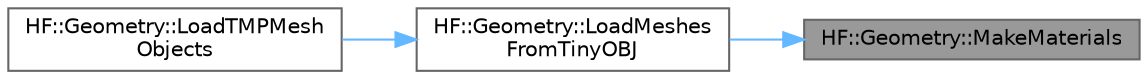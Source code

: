 digraph "HF::Geometry::MakeMaterials"
{
 // LATEX_PDF_SIZE
  bgcolor="transparent";
  edge [fontname=Helvetica,fontsize=10,labelfontname=Helvetica,labelfontsize=10];
  node [fontname=Helvetica,fontsize=10,shape=box,height=0.2,width=0.4];
  rankdir="RL";
  Node1 [label="HF::Geometry::MakeMaterials",height=0.2,width=0.4,color="gray40", fillcolor="grey60", style="filled", fontcolor="black",tooltip=" "];
  Node1 -> Node2 [dir="back",color="steelblue1",style="solid"];
  Node2 [label="HF::Geometry::LoadMeshes\lFromTinyOBJ",height=0.2,width=0.4,color="grey40", fillcolor="white", style="filled",URL="$a00469.html#a9bbdc23c626ed431d5a084722c22f99f",tooltip=" "];
  Node2 -> Node3 [dir="back",color="steelblue1",style="solid"];
  Node3 [label="HF::Geometry::LoadTMPMesh\lObjects",height=0.2,width=0.4,color="grey40", fillcolor="white", style="filled",URL="$a00469.html#a945c4699b13a7c924fd6532ae66963ca",tooltip=" "];
}
